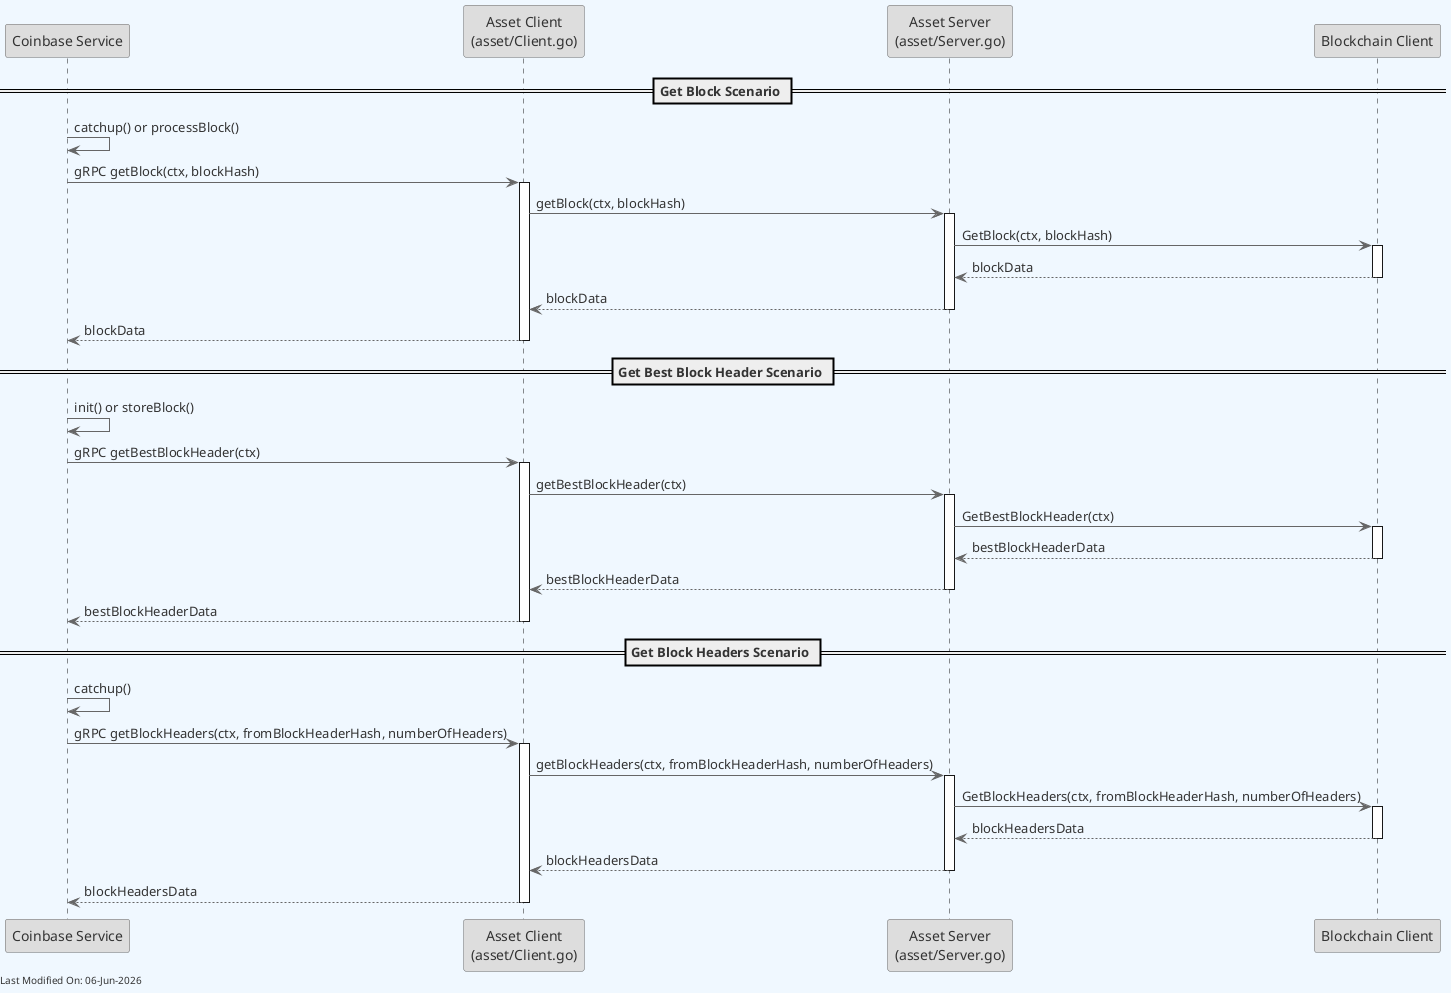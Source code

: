 @startuml
skinparam backgroundColor #F0F8FF
skinparam defaultFontColor #333333
skinparam arrowColor #666666

' Define borders for all elements
skinparam entity {
  BorderColor #666666
  BackgroundColor #DDDDDD
}

skinparam control {
  BorderColor #666666
  BackgroundColor #DDDDDD
}

skinparam participant {
  BorderColor #666666
  BackgroundColor #DDDDDD
}



participant "Coinbase Service" as Coinbase
participant "Asset Client\n(asset/Client.go)" as AssetClient
participant "Asset Server\n(asset/Server.go)" as AssetServer
participant "Blockchain Client" as BlockchainClient

== Get Block Scenario ==
Coinbase -> Coinbase : catchup() or processBlock()

Coinbase -> AssetClient : gRPC getBlock(ctx, blockHash)
activate AssetClient
AssetClient -> AssetServer : getBlock(ctx, blockHash)
activate AssetServer
AssetServer -> BlockchainClient : GetBlock(ctx, blockHash)
activate BlockchainClient
BlockchainClient --> AssetServer : blockData
deactivate BlockchainClient
AssetServer --> AssetClient : blockData
deactivate AssetServer
AssetClient --> Coinbase : blockData
deactivate AssetClient

== Get Best Block Header Scenario ==
Coinbase -> Coinbase : init() or storeBlock()

Coinbase -> AssetClient : gRPC getBestBlockHeader(ctx)
activate AssetClient
AssetClient -> AssetServer : getBestBlockHeader(ctx)
activate AssetServer
AssetServer -> BlockchainClient : GetBestBlockHeader(ctx)
activate BlockchainClient
BlockchainClient --> AssetServer : bestBlockHeaderData
deactivate BlockchainClient
AssetServer --> AssetClient : bestBlockHeaderData
deactivate AssetServer
AssetClient --> Coinbase : bestBlockHeaderData
deactivate AssetClient

== Get Block Headers Scenario ==
Coinbase -> Coinbase : catchup()

Coinbase -> AssetClient : gRPC getBlockHeaders(ctx, fromBlockHeaderHash, numberOfHeaders)
activate AssetClient
AssetClient -> AssetServer : getBlockHeaders(ctx, fromBlockHeaderHash, numberOfHeaders)
activate AssetServer
AssetServer -> BlockchainClient : GetBlockHeaders(ctx, fromBlockHeaderHash, numberOfHeaders)
activate BlockchainClient
BlockchainClient --> AssetServer : blockHeadersData
deactivate BlockchainClient
AssetServer --> AssetClient : blockHeadersData
deactivate AssetServer
AssetClient --> Coinbase : blockHeadersData
deactivate AssetClient

left footer Last Modified On: %date("dd-MMM-yyyy")
@enduml

